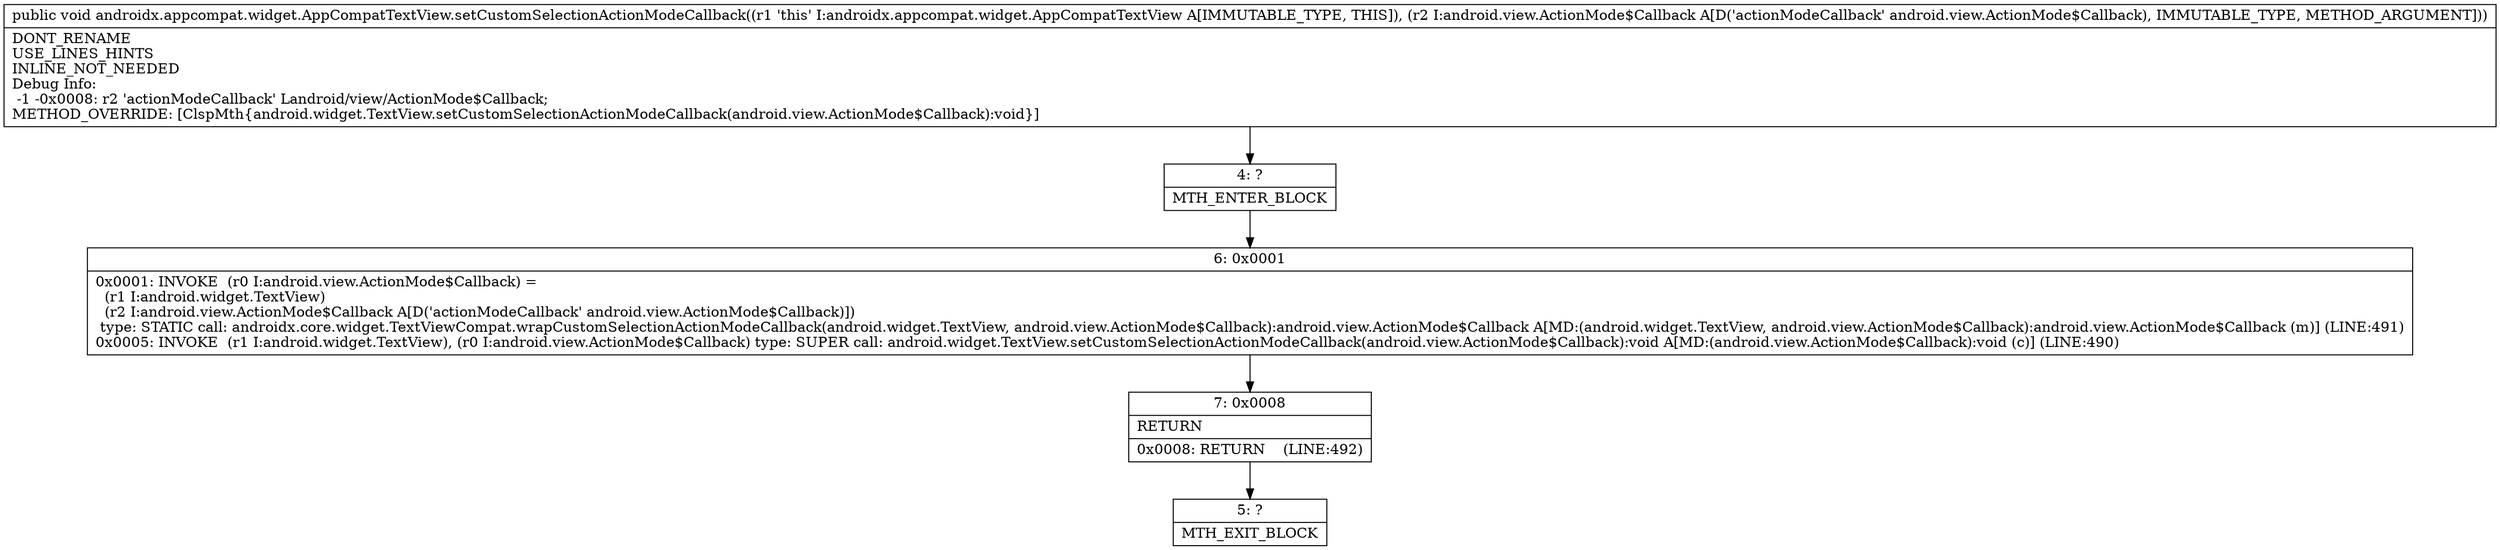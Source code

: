 digraph "CFG forandroidx.appcompat.widget.AppCompatTextView.setCustomSelectionActionModeCallback(Landroid\/view\/ActionMode$Callback;)V" {
Node_4 [shape=record,label="{4\:\ ?|MTH_ENTER_BLOCK\l}"];
Node_6 [shape=record,label="{6\:\ 0x0001|0x0001: INVOKE  (r0 I:android.view.ActionMode$Callback) = \l  (r1 I:android.widget.TextView)\l  (r2 I:android.view.ActionMode$Callback A[D('actionModeCallback' android.view.ActionMode$Callback)])\l type: STATIC call: androidx.core.widget.TextViewCompat.wrapCustomSelectionActionModeCallback(android.widget.TextView, android.view.ActionMode$Callback):android.view.ActionMode$Callback A[MD:(android.widget.TextView, android.view.ActionMode$Callback):android.view.ActionMode$Callback (m)] (LINE:491)\l0x0005: INVOKE  (r1 I:android.widget.TextView), (r0 I:android.view.ActionMode$Callback) type: SUPER call: android.widget.TextView.setCustomSelectionActionModeCallback(android.view.ActionMode$Callback):void A[MD:(android.view.ActionMode$Callback):void (c)] (LINE:490)\l}"];
Node_7 [shape=record,label="{7\:\ 0x0008|RETURN\l|0x0008: RETURN    (LINE:492)\l}"];
Node_5 [shape=record,label="{5\:\ ?|MTH_EXIT_BLOCK\l}"];
MethodNode[shape=record,label="{public void androidx.appcompat.widget.AppCompatTextView.setCustomSelectionActionModeCallback((r1 'this' I:androidx.appcompat.widget.AppCompatTextView A[IMMUTABLE_TYPE, THIS]), (r2 I:android.view.ActionMode$Callback A[D('actionModeCallback' android.view.ActionMode$Callback), IMMUTABLE_TYPE, METHOD_ARGUMENT]))  | DONT_RENAME\lUSE_LINES_HINTS\lINLINE_NOT_NEEDED\lDebug Info:\l  \-1 \-0x0008: r2 'actionModeCallback' Landroid\/view\/ActionMode$Callback;\lMETHOD_OVERRIDE: [ClspMth\{android.widget.TextView.setCustomSelectionActionModeCallback(android.view.ActionMode$Callback):void\}]\l}"];
MethodNode -> Node_4;Node_4 -> Node_6;
Node_6 -> Node_7;
Node_7 -> Node_5;
}

